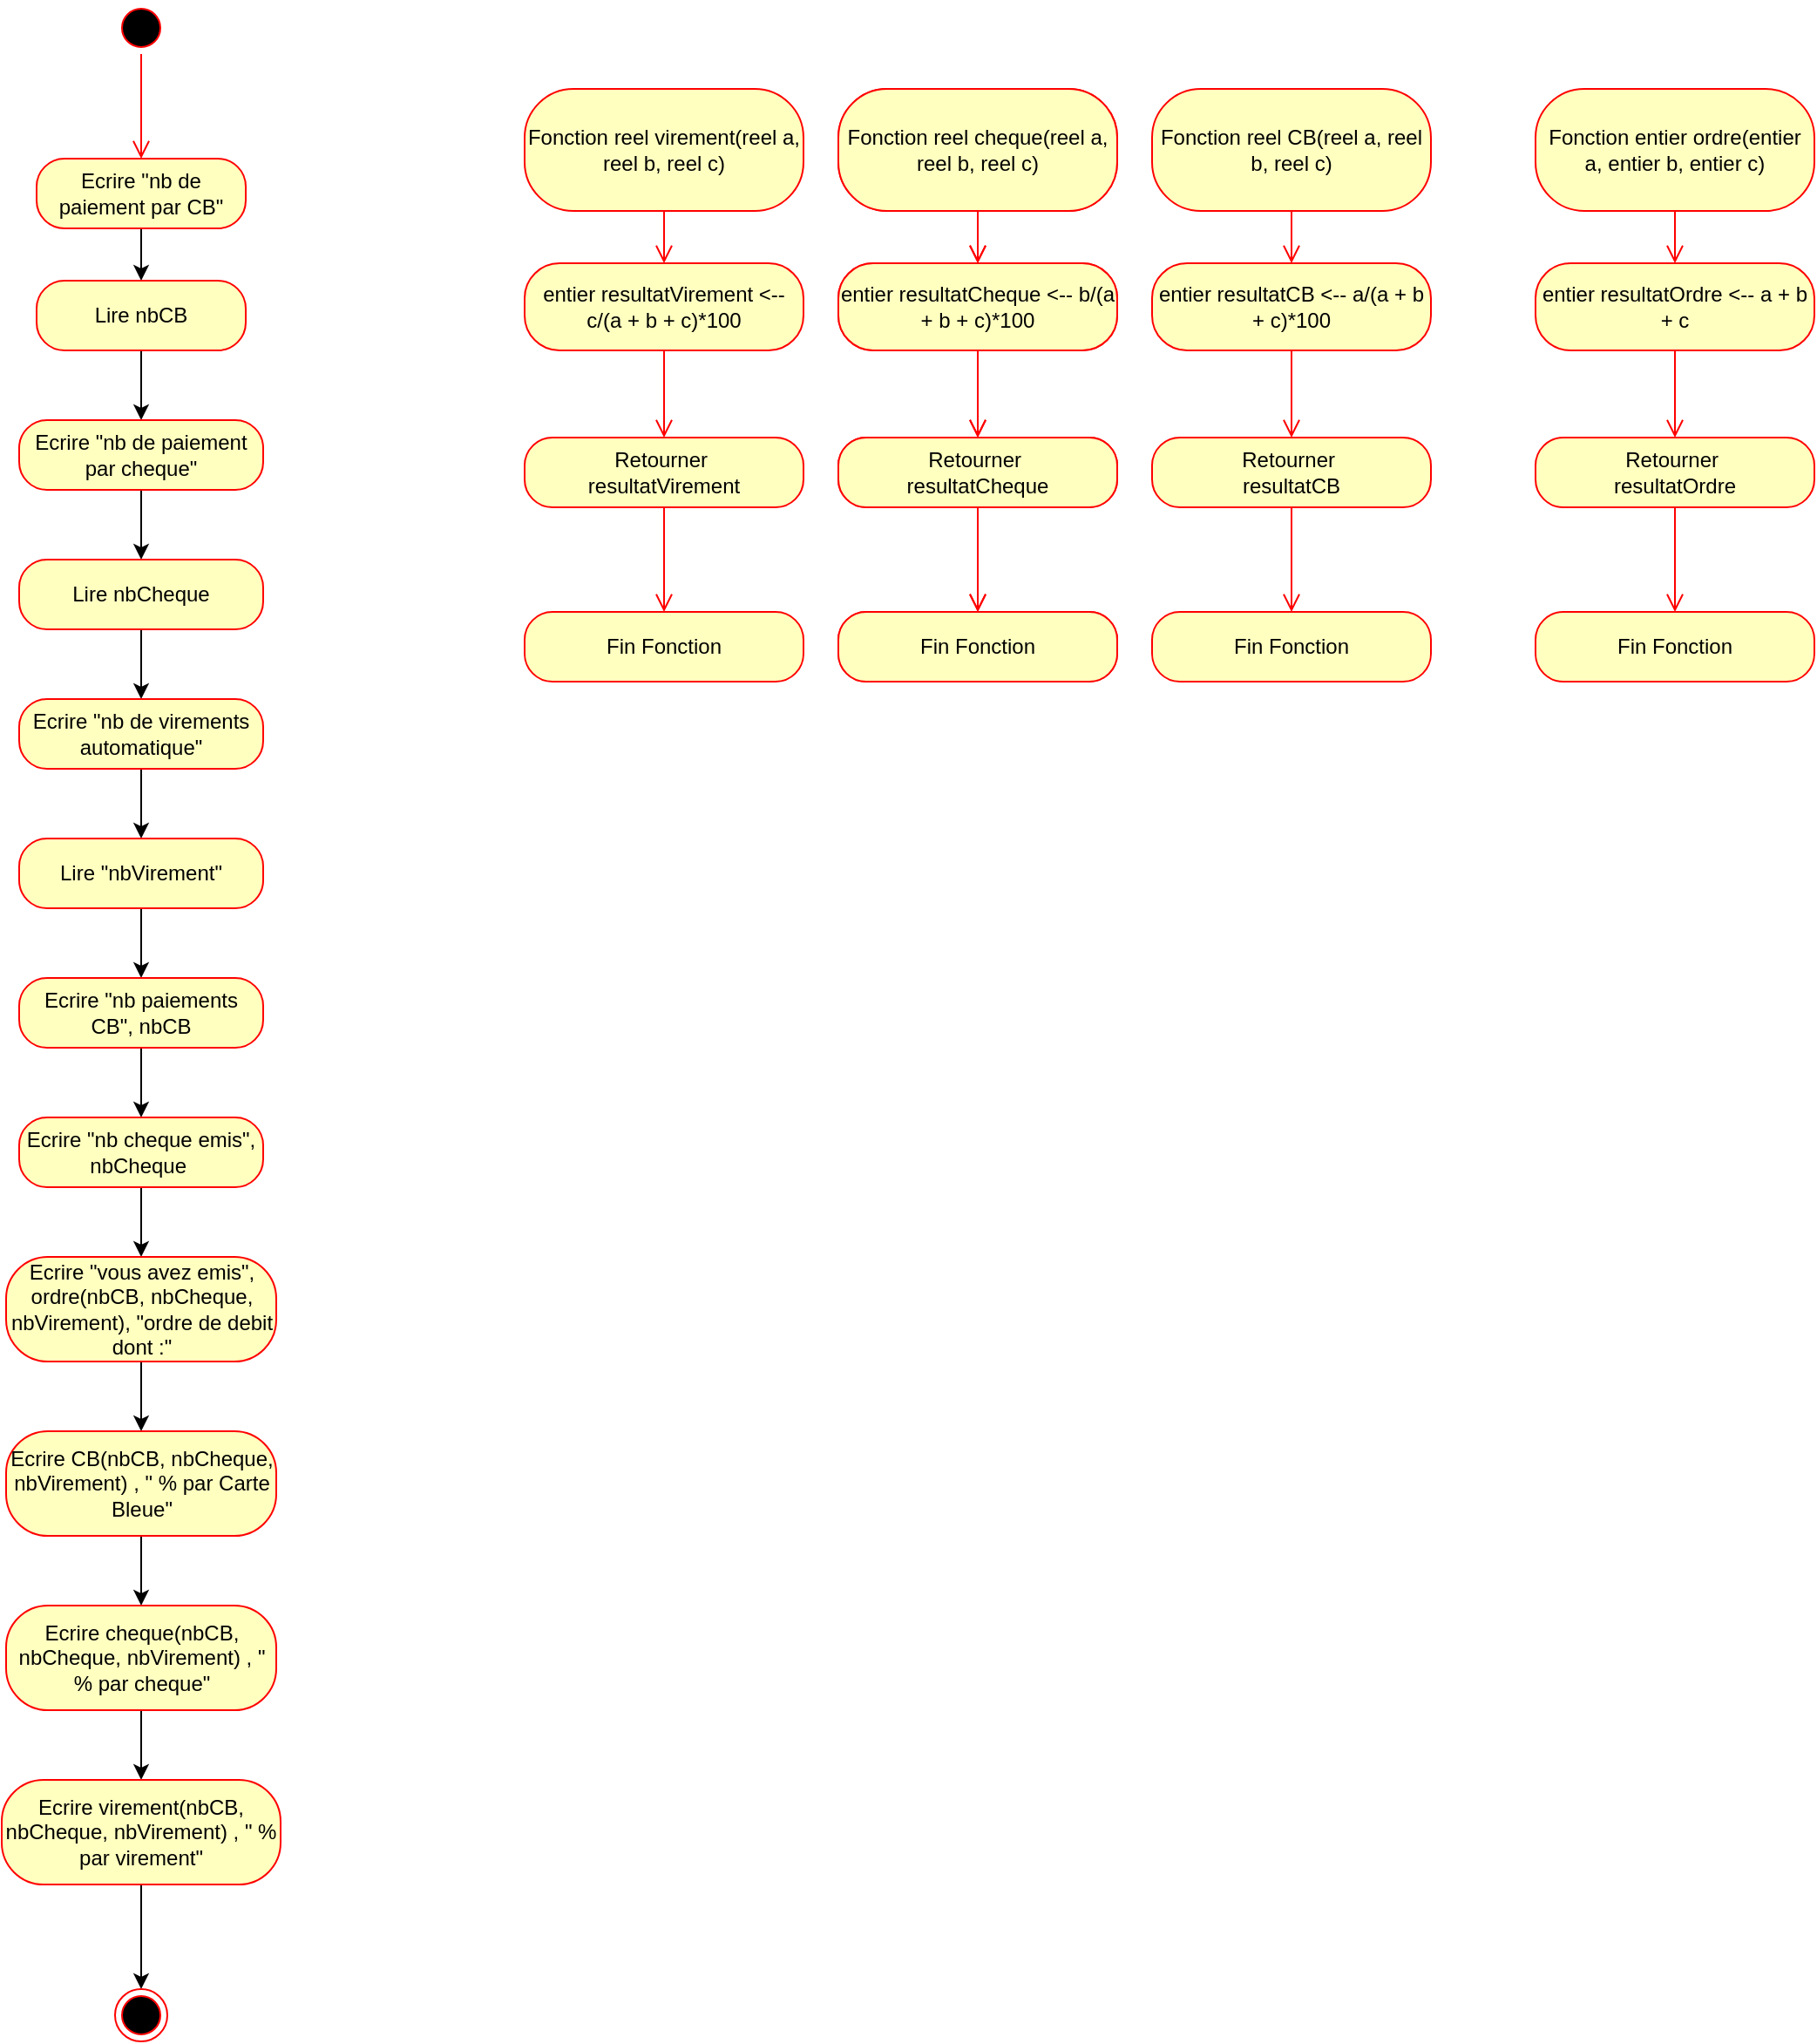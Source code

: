 <mxfile version="21.6.3" type="device">
  <diagram name="Page-1" id="vfURo5IGwf-hPZrHQgR8">
    <mxGraphModel dx="1379" dy="1965" grid="1" gridSize="10" guides="1" tooltips="1" connect="1" arrows="1" fold="1" page="1" pageScale="1" pageWidth="827" pageHeight="1169" math="0" shadow="0">
      <root>
        <mxCell id="0" />
        <mxCell id="1" parent="0" />
        <mxCell id="WmAkfROPilmBH8N0ha92-6" value="Fonction&amp;nbsp;entier ordre(entier a, entier b, entier c) " style="rounded=1;whiteSpace=wrap;html=1;arcSize=40;fontColor=#000000;fillColor=#ffffc0;strokeColor=#ff0000;" vertex="1" parent="1">
          <mxGeometry x="940" y="10" width="160" height="70" as="geometry" />
        </mxCell>
        <mxCell id="WmAkfROPilmBH8N0ha92-7" value="" style="edgeStyle=orthogonalEdgeStyle;html=1;verticalAlign=bottom;endArrow=open;endSize=8;strokeColor=#ff0000;rounded=0;" edge="1" source="WmAkfROPilmBH8N0ha92-6" parent="1">
          <mxGeometry relative="1" as="geometry">
            <mxPoint x="1020" y="110" as="targetPoint" />
          </mxGeometry>
        </mxCell>
        <mxCell id="WmAkfROPilmBH8N0ha92-8" value="entier resultatOrdre &amp;lt;-- a + b + c" style="rounded=1;whiteSpace=wrap;html=1;arcSize=40;fontColor=#000000;fillColor=#ffffc0;strokeColor=#ff0000;" vertex="1" parent="1">
          <mxGeometry x="940" y="110" width="160" height="50" as="geometry" />
        </mxCell>
        <mxCell id="WmAkfROPilmBH8N0ha92-9" value="" style="edgeStyle=orthogonalEdgeStyle;html=1;verticalAlign=bottom;endArrow=open;endSize=8;strokeColor=#ff0000;rounded=0;" edge="1" source="WmAkfROPilmBH8N0ha92-8" parent="1">
          <mxGeometry relative="1" as="geometry">
            <mxPoint x="1020" y="210" as="targetPoint" />
          </mxGeometry>
        </mxCell>
        <mxCell id="WmAkfROPilmBH8N0ha92-10" value="Retourner&amp;nbsp;&lt;br&gt;resultatOrdre" style="rounded=1;whiteSpace=wrap;html=1;arcSize=40;fontColor=#000000;fillColor=#ffffc0;strokeColor=#ff0000;" vertex="1" parent="1">
          <mxGeometry x="940" y="210" width="160" height="40" as="geometry" />
        </mxCell>
        <mxCell id="WmAkfROPilmBH8N0ha92-11" value="" style="edgeStyle=orthogonalEdgeStyle;html=1;verticalAlign=bottom;endArrow=open;endSize=8;strokeColor=#ff0000;rounded=0;" edge="1" source="WmAkfROPilmBH8N0ha92-10" parent="1">
          <mxGeometry relative="1" as="geometry">
            <mxPoint x="1020" y="310" as="targetPoint" />
          </mxGeometry>
        </mxCell>
        <mxCell id="WmAkfROPilmBH8N0ha92-12" value="Fin Fonction" style="rounded=1;whiteSpace=wrap;html=1;arcSize=40;fontColor=#000000;fillColor=#ffffc0;strokeColor=#ff0000;" vertex="1" parent="1">
          <mxGeometry x="940" y="310" width="160" height="40" as="geometry" />
        </mxCell>
        <mxCell id="WmAkfROPilmBH8N0ha92-14" value="Fonction reel CB(reel a, reel b, reel c) " style="rounded=1;whiteSpace=wrap;html=1;arcSize=40;fontColor=#000000;fillColor=#ffffc0;strokeColor=#ff0000;" vertex="1" parent="1">
          <mxGeometry x="720" y="10" width="160" height="70" as="geometry" />
        </mxCell>
        <mxCell id="WmAkfROPilmBH8N0ha92-15" value="" style="edgeStyle=orthogonalEdgeStyle;html=1;verticalAlign=bottom;endArrow=open;endSize=8;strokeColor=#ff0000;rounded=0;" edge="1" parent="1">
          <mxGeometry relative="1" as="geometry">
            <mxPoint x="800" y="110" as="targetPoint" />
            <mxPoint x="800" y="80" as="sourcePoint" />
          </mxGeometry>
        </mxCell>
        <mxCell id="WmAkfROPilmBH8N0ha92-16" value="entier resultatCB &amp;lt;--&amp;nbsp;a/(a + b + c)*100" style="rounded=1;whiteSpace=wrap;html=1;arcSize=40;fontColor=#000000;fillColor=#ffffc0;strokeColor=#ff0000;" vertex="1" parent="1">
          <mxGeometry x="720" y="110" width="160" height="50" as="geometry" />
        </mxCell>
        <mxCell id="WmAkfROPilmBH8N0ha92-17" value="" style="edgeStyle=orthogonalEdgeStyle;html=1;verticalAlign=bottom;endArrow=open;endSize=8;strokeColor=#ff0000;rounded=0;" edge="1" parent="1" source="WmAkfROPilmBH8N0ha92-16">
          <mxGeometry relative="1" as="geometry">
            <mxPoint x="800" y="210" as="targetPoint" />
          </mxGeometry>
        </mxCell>
        <mxCell id="WmAkfROPilmBH8N0ha92-18" value="Retourner&amp;nbsp;&lt;br&gt;resultatCB" style="rounded=1;whiteSpace=wrap;html=1;arcSize=40;fontColor=#000000;fillColor=#ffffc0;strokeColor=#ff0000;" vertex="1" parent="1">
          <mxGeometry x="720" y="210" width="160" height="40" as="geometry" />
        </mxCell>
        <mxCell id="WmAkfROPilmBH8N0ha92-19" value="" style="edgeStyle=orthogonalEdgeStyle;html=1;verticalAlign=bottom;endArrow=open;endSize=8;strokeColor=#ff0000;rounded=0;" edge="1" parent="1" source="WmAkfROPilmBH8N0ha92-18">
          <mxGeometry relative="1" as="geometry">
            <mxPoint x="800" y="310" as="targetPoint" />
          </mxGeometry>
        </mxCell>
        <mxCell id="WmAkfROPilmBH8N0ha92-20" value="Fin Fonction" style="rounded=1;whiteSpace=wrap;html=1;arcSize=40;fontColor=#000000;fillColor=#ffffc0;strokeColor=#ff0000;" vertex="1" parent="1">
          <mxGeometry x="720" y="310" width="160" height="40" as="geometry" />
        </mxCell>
        <mxCell id="WmAkfROPilmBH8N0ha92-21" value="Fonction reel cheque(reel a, reel b, reel c) " style="rounded=1;whiteSpace=wrap;html=1;arcSize=40;fontColor=#000000;fillColor=#ffffc0;strokeColor=#ff0000;" vertex="1" parent="1">
          <mxGeometry x="540" y="10" width="160" height="70" as="geometry" />
        </mxCell>
        <mxCell id="WmAkfROPilmBH8N0ha92-22" value="" style="edgeStyle=orthogonalEdgeStyle;html=1;verticalAlign=bottom;endArrow=open;endSize=8;strokeColor=#ff0000;rounded=0;" edge="1" parent="1">
          <mxGeometry relative="1" as="geometry">
            <mxPoint x="620" y="110" as="targetPoint" />
            <mxPoint x="620" y="80" as="sourcePoint" />
          </mxGeometry>
        </mxCell>
        <mxCell id="WmAkfROPilmBH8N0ha92-23" value="entier resultatCheque &amp;lt;--&amp;nbsp;a/(a + b + c)*100" style="rounded=1;whiteSpace=wrap;html=1;arcSize=40;fontColor=#000000;fillColor=#ffffc0;strokeColor=#ff0000;" vertex="1" parent="1">
          <mxGeometry x="540" y="110" width="160" height="50" as="geometry" />
        </mxCell>
        <mxCell id="WmAkfROPilmBH8N0ha92-24" value="" style="edgeStyle=orthogonalEdgeStyle;html=1;verticalAlign=bottom;endArrow=open;endSize=8;strokeColor=#ff0000;rounded=0;" edge="1" parent="1" source="WmAkfROPilmBH8N0ha92-23">
          <mxGeometry relative="1" as="geometry">
            <mxPoint x="620" y="210" as="targetPoint" />
          </mxGeometry>
        </mxCell>
        <mxCell id="WmAkfROPilmBH8N0ha92-25" value="Retourner&amp;nbsp;&lt;br&gt;resultatCheque" style="rounded=1;whiteSpace=wrap;html=1;arcSize=40;fontColor=#000000;fillColor=#ffffc0;strokeColor=#ff0000;" vertex="1" parent="1">
          <mxGeometry x="540" y="210" width="160" height="40" as="geometry" />
        </mxCell>
        <mxCell id="WmAkfROPilmBH8N0ha92-26" value="" style="edgeStyle=orthogonalEdgeStyle;html=1;verticalAlign=bottom;endArrow=open;endSize=8;strokeColor=#ff0000;rounded=0;" edge="1" parent="1" source="WmAkfROPilmBH8N0ha92-25">
          <mxGeometry relative="1" as="geometry">
            <mxPoint x="620" y="310" as="targetPoint" />
          </mxGeometry>
        </mxCell>
        <mxCell id="WmAkfROPilmBH8N0ha92-27" value="Fin Fonction" style="rounded=1;whiteSpace=wrap;html=1;arcSize=40;fontColor=#000000;fillColor=#ffffc0;strokeColor=#ff0000;" vertex="1" parent="1">
          <mxGeometry x="540" y="310" width="160" height="40" as="geometry" />
        </mxCell>
        <mxCell id="WmAkfROPilmBH8N0ha92-28" value="Fonction reel cheque(reel a, reel b, reel c) " style="rounded=1;whiteSpace=wrap;html=1;arcSize=40;fontColor=#000000;fillColor=#ffffc0;strokeColor=#ff0000;" vertex="1" parent="1">
          <mxGeometry x="540" y="10" width="160" height="70" as="geometry" />
        </mxCell>
        <mxCell id="WmAkfROPilmBH8N0ha92-29" value="" style="edgeStyle=orthogonalEdgeStyle;html=1;verticalAlign=bottom;endArrow=open;endSize=8;strokeColor=#ff0000;rounded=0;" edge="1" parent="1">
          <mxGeometry relative="1" as="geometry">
            <mxPoint x="620" y="110" as="targetPoint" />
            <mxPoint x="620" y="80" as="sourcePoint" />
          </mxGeometry>
        </mxCell>
        <mxCell id="WmAkfROPilmBH8N0ha92-30" value="entier resultatCheque &amp;lt;-- b/(a + b + c)*100" style="rounded=1;whiteSpace=wrap;html=1;arcSize=40;fontColor=#000000;fillColor=#ffffc0;strokeColor=#ff0000;" vertex="1" parent="1">
          <mxGeometry x="540" y="110" width="160" height="50" as="geometry" />
        </mxCell>
        <mxCell id="WmAkfROPilmBH8N0ha92-31" value="" style="edgeStyle=orthogonalEdgeStyle;html=1;verticalAlign=bottom;endArrow=open;endSize=8;strokeColor=#ff0000;rounded=0;" edge="1" parent="1" source="WmAkfROPilmBH8N0ha92-30">
          <mxGeometry relative="1" as="geometry">
            <mxPoint x="620" y="210" as="targetPoint" />
          </mxGeometry>
        </mxCell>
        <mxCell id="WmAkfROPilmBH8N0ha92-32" value="Retourner&amp;nbsp;&lt;br&gt;resultatCheque" style="rounded=1;whiteSpace=wrap;html=1;arcSize=40;fontColor=#000000;fillColor=#ffffc0;strokeColor=#ff0000;" vertex="1" parent="1">
          <mxGeometry x="540" y="210" width="160" height="40" as="geometry" />
        </mxCell>
        <mxCell id="WmAkfROPilmBH8N0ha92-33" value="" style="edgeStyle=orthogonalEdgeStyle;html=1;verticalAlign=bottom;endArrow=open;endSize=8;strokeColor=#ff0000;rounded=0;" edge="1" parent="1" source="WmAkfROPilmBH8N0ha92-32">
          <mxGeometry relative="1" as="geometry">
            <mxPoint x="620" y="310" as="targetPoint" />
          </mxGeometry>
        </mxCell>
        <mxCell id="WmAkfROPilmBH8N0ha92-34" value="Fin Fonction" style="rounded=1;whiteSpace=wrap;html=1;arcSize=40;fontColor=#000000;fillColor=#ffffc0;strokeColor=#ff0000;" vertex="1" parent="1">
          <mxGeometry x="540" y="310" width="160" height="40" as="geometry" />
        </mxCell>
        <mxCell id="WmAkfROPilmBH8N0ha92-35" value="Fonction reel virement(reel a, reel b, reel c) " style="rounded=1;whiteSpace=wrap;html=1;arcSize=40;fontColor=#000000;fillColor=#ffffc0;strokeColor=#ff0000;" vertex="1" parent="1">
          <mxGeometry x="360" y="10" width="160" height="70" as="geometry" />
        </mxCell>
        <mxCell id="WmAkfROPilmBH8N0ha92-36" value="" style="edgeStyle=orthogonalEdgeStyle;html=1;verticalAlign=bottom;endArrow=open;endSize=8;strokeColor=#ff0000;rounded=0;" edge="1" parent="1">
          <mxGeometry relative="1" as="geometry">
            <mxPoint x="440" y="110" as="targetPoint" />
            <mxPoint x="440" y="80" as="sourcePoint" />
          </mxGeometry>
        </mxCell>
        <mxCell id="WmAkfROPilmBH8N0ha92-37" value="entier resultatVirement &amp;lt;-- c/(a + b + c)*100" style="rounded=1;whiteSpace=wrap;html=1;arcSize=40;fontColor=#000000;fillColor=#ffffc0;strokeColor=#ff0000;" vertex="1" parent="1">
          <mxGeometry x="360" y="110" width="160" height="50" as="geometry" />
        </mxCell>
        <mxCell id="WmAkfROPilmBH8N0ha92-38" value="" style="edgeStyle=orthogonalEdgeStyle;html=1;verticalAlign=bottom;endArrow=open;endSize=8;strokeColor=#ff0000;rounded=0;" edge="1" parent="1" source="WmAkfROPilmBH8N0ha92-37">
          <mxGeometry relative="1" as="geometry">
            <mxPoint x="440" y="210" as="targetPoint" />
          </mxGeometry>
        </mxCell>
        <mxCell id="WmAkfROPilmBH8N0ha92-39" value="Retourner&amp;nbsp;&lt;br&gt;resultatVirement" style="rounded=1;whiteSpace=wrap;html=1;arcSize=40;fontColor=#000000;fillColor=#ffffc0;strokeColor=#ff0000;" vertex="1" parent="1">
          <mxGeometry x="360" y="210" width="160" height="40" as="geometry" />
        </mxCell>
        <mxCell id="WmAkfROPilmBH8N0ha92-40" value="" style="edgeStyle=orthogonalEdgeStyle;html=1;verticalAlign=bottom;endArrow=open;endSize=8;strokeColor=#ff0000;rounded=0;" edge="1" parent="1" source="WmAkfROPilmBH8N0ha92-39">
          <mxGeometry relative="1" as="geometry">
            <mxPoint x="440" y="310" as="targetPoint" />
          </mxGeometry>
        </mxCell>
        <mxCell id="WmAkfROPilmBH8N0ha92-41" value="Fin Fonction" style="rounded=1;whiteSpace=wrap;html=1;arcSize=40;fontColor=#000000;fillColor=#ffffc0;strokeColor=#ff0000;" vertex="1" parent="1">
          <mxGeometry x="360" y="310" width="160" height="40" as="geometry" />
        </mxCell>
        <mxCell id="WmAkfROPilmBH8N0ha92-45" value="" style="edgeStyle=orthogonalEdgeStyle;rounded=0;orthogonalLoop=1;jettySize=auto;html=1;" edge="1" parent="1" source="WmAkfROPilmBH8N0ha92-42" target="WmAkfROPilmBH8N0ha92-44">
          <mxGeometry relative="1" as="geometry" />
        </mxCell>
        <mxCell id="WmAkfROPilmBH8N0ha92-42" value="Ecrire &quot;nb de paiement par CB&quot;" style="rounded=1;whiteSpace=wrap;html=1;arcSize=40;fontColor=#000000;fillColor=#ffffc0;strokeColor=#ff0000;" vertex="1" parent="1">
          <mxGeometry x="80" y="50" width="120" height="40" as="geometry" />
        </mxCell>
        <mxCell id="WmAkfROPilmBH8N0ha92-47" value="" style="edgeStyle=orthogonalEdgeStyle;rounded=0;orthogonalLoop=1;jettySize=auto;html=1;" edge="1" parent="1" source="WmAkfROPilmBH8N0ha92-44" target="WmAkfROPilmBH8N0ha92-46">
          <mxGeometry relative="1" as="geometry" />
        </mxCell>
        <mxCell id="WmAkfROPilmBH8N0ha92-44" value="Lire nbCB" style="rounded=1;whiteSpace=wrap;html=1;arcSize=40;fontColor=#000000;fillColor=#ffffc0;strokeColor=#ff0000;" vertex="1" parent="1">
          <mxGeometry x="80" y="120" width="120" height="40" as="geometry" />
        </mxCell>
        <mxCell id="WmAkfROPilmBH8N0ha92-49" value="" style="edgeStyle=orthogonalEdgeStyle;rounded=0;orthogonalLoop=1;jettySize=auto;html=1;" edge="1" parent="1" source="WmAkfROPilmBH8N0ha92-46" target="WmAkfROPilmBH8N0ha92-48">
          <mxGeometry relative="1" as="geometry" />
        </mxCell>
        <mxCell id="WmAkfROPilmBH8N0ha92-46" value="Ecrire &quot;nb de paiement par cheque&quot;" style="rounded=1;whiteSpace=wrap;html=1;arcSize=40;fontColor=#000000;fillColor=#ffffc0;strokeColor=#ff0000;" vertex="1" parent="1">
          <mxGeometry x="70" y="200" width="140" height="40" as="geometry" />
        </mxCell>
        <mxCell id="WmAkfROPilmBH8N0ha92-51" value="" style="edgeStyle=orthogonalEdgeStyle;rounded=0;orthogonalLoop=1;jettySize=auto;html=1;" edge="1" parent="1" source="WmAkfROPilmBH8N0ha92-48" target="WmAkfROPilmBH8N0ha92-50">
          <mxGeometry relative="1" as="geometry" />
        </mxCell>
        <mxCell id="WmAkfROPilmBH8N0ha92-48" value="Lire nbCheque" style="rounded=1;whiteSpace=wrap;html=1;arcSize=40;fontColor=#000000;fillColor=#ffffc0;strokeColor=#ff0000;" vertex="1" parent="1">
          <mxGeometry x="70" y="280" width="140" height="40" as="geometry" />
        </mxCell>
        <mxCell id="WmAkfROPilmBH8N0ha92-53" value="" style="edgeStyle=orthogonalEdgeStyle;rounded=0;orthogonalLoop=1;jettySize=auto;html=1;" edge="1" parent="1" source="WmAkfROPilmBH8N0ha92-50" target="WmAkfROPilmBH8N0ha92-52">
          <mxGeometry relative="1" as="geometry" />
        </mxCell>
        <mxCell id="WmAkfROPilmBH8N0ha92-50" value="Ecrire &quot;nb de virements automatique&quot;" style="rounded=1;whiteSpace=wrap;html=1;arcSize=40;fontColor=#000000;fillColor=#ffffc0;strokeColor=#ff0000;" vertex="1" parent="1">
          <mxGeometry x="70" y="360" width="140" height="40" as="geometry" />
        </mxCell>
        <mxCell id="WmAkfROPilmBH8N0ha92-55" value="" style="edgeStyle=orthogonalEdgeStyle;rounded=0;orthogonalLoop=1;jettySize=auto;html=1;" edge="1" parent="1" source="WmAkfROPilmBH8N0ha92-52" target="WmAkfROPilmBH8N0ha92-54">
          <mxGeometry relative="1" as="geometry" />
        </mxCell>
        <mxCell id="WmAkfROPilmBH8N0ha92-52" value="Lire &quot;nbVirement&quot;" style="rounded=1;whiteSpace=wrap;html=1;arcSize=40;fontColor=#000000;fillColor=#ffffc0;strokeColor=#ff0000;" vertex="1" parent="1">
          <mxGeometry x="70" y="440" width="140" height="40" as="geometry" />
        </mxCell>
        <mxCell id="WmAkfROPilmBH8N0ha92-57" value="" style="edgeStyle=orthogonalEdgeStyle;rounded=0;orthogonalLoop=1;jettySize=auto;html=1;" edge="1" parent="1" source="WmAkfROPilmBH8N0ha92-54" target="WmAkfROPilmBH8N0ha92-56">
          <mxGeometry relative="1" as="geometry" />
        </mxCell>
        <mxCell id="WmAkfROPilmBH8N0ha92-54" value="Ecrire &quot;nb paiements CB&quot;, nbCB" style="rounded=1;whiteSpace=wrap;html=1;arcSize=40;fontColor=#000000;fillColor=#ffffc0;strokeColor=#ff0000;" vertex="1" parent="1">
          <mxGeometry x="70" y="520" width="140" height="40" as="geometry" />
        </mxCell>
        <mxCell id="WmAkfROPilmBH8N0ha92-59" value="" style="edgeStyle=orthogonalEdgeStyle;rounded=0;orthogonalLoop=1;jettySize=auto;html=1;" edge="1" parent="1" source="WmAkfROPilmBH8N0ha92-56" target="WmAkfROPilmBH8N0ha92-58">
          <mxGeometry relative="1" as="geometry" />
        </mxCell>
        <mxCell id="WmAkfROPilmBH8N0ha92-56" value="Ecrire &quot;nb cheque emis&quot;, nbCheque&amp;nbsp;" style="rounded=1;whiteSpace=wrap;html=1;arcSize=40;fontColor=#000000;fillColor=#ffffc0;strokeColor=#ff0000;" vertex="1" parent="1">
          <mxGeometry x="70" y="600" width="140" height="40" as="geometry" />
        </mxCell>
        <mxCell id="WmAkfROPilmBH8N0ha92-65" value="" style="edgeStyle=orthogonalEdgeStyle;rounded=0;orthogonalLoop=1;jettySize=auto;html=1;" edge="1" parent="1" source="WmAkfROPilmBH8N0ha92-58" target="WmAkfROPilmBH8N0ha92-64">
          <mxGeometry relative="1" as="geometry" />
        </mxCell>
        <mxCell id="WmAkfROPilmBH8N0ha92-58" value="Ecrire &quot;vous avez emis&quot;, ordre(nbCB, nbCheque, nbVirement), &quot;ordre de debit dont :&quot;&lt;br&gt;&lt;div style=&quot;background-color:#2f2f2f;padding:0px 0px 0px 2px;&quot;&gt;&lt;div style=&quot;color: rgb(170, 170, 170); font-family: Consolas; font-size: 10pt;&quot;&gt;&lt;p style=&quot;background-color:#373737;margin:0;&quot;&gt;&lt;span style=&quot;color:#f9faf4;&quot;&gt;&lt;/span&gt;&lt;/p&gt;&lt;/div&gt;&lt;/div&gt;" style="rounded=1;whiteSpace=wrap;html=1;arcSize=40;fontColor=#000000;fillColor=#ffffc0;strokeColor=#ff0000;" vertex="1" parent="1">
          <mxGeometry x="62.5" y="680" width="155" height="60" as="geometry" />
        </mxCell>
        <mxCell id="WmAkfROPilmBH8N0ha92-62" value="" style="ellipse;html=1;shape=startState;fillColor=#000000;strokeColor=#ff0000;" vertex="1" parent="1">
          <mxGeometry x="125" y="-40" width="30" height="30" as="geometry" />
        </mxCell>
        <mxCell id="WmAkfROPilmBH8N0ha92-63" value="" style="edgeStyle=orthogonalEdgeStyle;html=1;verticalAlign=bottom;endArrow=open;endSize=8;strokeColor=#ff0000;rounded=0;" edge="1" source="WmAkfROPilmBH8N0ha92-62" parent="1">
          <mxGeometry relative="1" as="geometry">
            <mxPoint x="140" y="50" as="targetPoint" />
          </mxGeometry>
        </mxCell>
        <mxCell id="WmAkfROPilmBH8N0ha92-67" value="" style="edgeStyle=orthogonalEdgeStyle;rounded=0;orthogonalLoop=1;jettySize=auto;html=1;" edge="1" parent="1" source="WmAkfROPilmBH8N0ha92-64" target="WmAkfROPilmBH8N0ha92-66">
          <mxGeometry relative="1" as="geometry" />
        </mxCell>
        <mxCell id="WmAkfROPilmBH8N0ha92-64" value="Ecrire CB(nbCB, nbCheque, nbVirement) , &quot; % par Carte Bleue&quot;&lt;br&gt;&lt;div style=&quot;background-color:#2f2f2f;padding:0px 0px 0px 2px;&quot;&gt;&lt;div style=&quot;color: rgb(170, 170, 170); font-family: Consolas; font-size: 10pt;&quot;&gt;&lt;p style=&quot;background-color:#373737;margin:0;&quot;&gt;&lt;span style=&quot;color:#f9faf4;&quot;&gt;&lt;/span&gt;&lt;/p&gt;&lt;/div&gt;&lt;/div&gt;" style="rounded=1;whiteSpace=wrap;html=1;arcSize=40;fontColor=#000000;fillColor=#ffffc0;strokeColor=#ff0000;" vertex="1" parent="1">
          <mxGeometry x="62.5" y="780" width="155" height="60" as="geometry" />
        </mxCell>
        <mxCell id="WmAkfROPilmBH8N0ha92-69" value="" style="edgeStyle=orthogonalEdgeStyle;rounded=0;orthogonalLoop=1;jettySize=auto;html=1;" edge="1" parent="1" source="WmAkfROPilmBH8N0ha92-66" target="WmAkfROPilmBH8N0ha92-68">
          <mxGeometry relative="1" as="geometry" />
        </mxCell>
        <mxCell id="WmAkfROPilmBH8N0ha92-66" value="Ecrire cheque(nbCB, nbCheque, nbVirement) , &quot; % par cheque&quot;&lt;br&gt;&lt;div style=&quot;background-color:#2f2f2f;padding:0px 0px 0px 2px;&quot;&gt;&lt;div style=&quot;color: rgb(170, 170, 170); font-family: Consolas; font-size: 10pt;&quot;&gt;&lt;p style=&quot;background-color:#373737;margin:0;&quot;&gt;&lt;span style=&quot;color:#f9faf4;&quot;&gt;&lt;/span&gt;&lt;/p&gt;&lt;/div&gt;&lt;/div&gt;" style="rounded=1;whiteSpace=wrap;html=1;arcSize=40;fontColor=#000000;fillColor=#ffffc0;strokeColor=#ff0000;" vertex="1" parent="1">
          <mxGeometry x="62.5" y="880" width="155" height="60" as="geometry" />
        </mxCell>
        <mxCell id="WmAkfROPilmBH8N0ha92-71" value="" style="edgeStyle=orthogonalEdgeStyle;rounded=0;orthogonalLoop=1;jettySize=auto;html=1;" edge="1" parent="1" source="WmAkfROPilmBH8N0ha92-68" target="WmAkfROPilmBH8N0ha92-70">
          <mxGeometry relative="1" as="geometry" />
        </mxCell>
        <mxCell id="WmAkfROPilmBH8N0ha92-68" value="Ecrire virement(nbCB, nbCheque, nbVirement) , &quot; % par virement&quot;" style="whiteSpace=wrap;html=1;fillColor=#ffffc0;strokeColor=#ff0000;fontColor=#000000;rounded=1;arcSize=40;" vertex="1" parent="1">
          <mxGeometry x="60" y="980" width="160" height="60" as="geometry" />
        </mxCell>
        <mxCell id="WmAkfROPilmBH8N0ha92-70" value="" style="ellipse;html=1;shape=endState;fillColor=#000000;strokeColor=#ff0000;" vertex="1" parent="1">
          <mxGeometry x="125" y="1100" width="30" height="30" as="geometry" />
        </mxCell>
      </root>
    </mxGraphModel>
  </diagram>
</mxfile>
